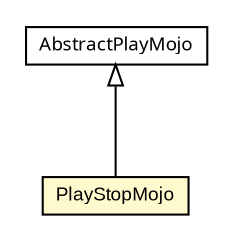#!/usr/local/bin/dot
#
# Class diagram 
# Generated by UmlGraph version 4.6 (http://www.spinellis.gr/sw/umlgraph)
#

digraph G {
	edge [fontname="arial",fontsize=10,labelfontname="arial",labelfontsize=10];
	node [fontname="arial",fontsize=10,shape=plaintext];
	// com.google.code.play.PlayStopMojo
	c835 [label=<<table border="0" cellborder="1" cellspacing="0" cellpadding="2" port="p" bgcolor="lemonChiffon" href="./PlayStopMojo.html">
		<tr><td><table border="0" cellspacing="0" cellpadding="1">
			<tr><td> PlayStopMojo </td></tr>
		</table></td></tr>
		</table>>, fontname="arial", fontcolor="black", fontsize=9.0];
	// com.google.code.play.AbstractPlayMojo
	c845 [label=<<table border="0" cellborder="1" cellspacing="0" cellpadding="2" port="p" href="./AbstractPlayMojo.html">
		<tr><td><table border="0" cellspacing="0" cellpadding="1">
			<tr><td><font face="ariali"> AbstractPlayMojo </font></td></tr>
		</table></td></tr>
		</table>>, fontname="arial", fontcolor="black", fontsize=9.0];
	//com.google.code.play.PlayStopMojo extends com.google.code.play.AbstractPlayMojo
	c845:p -> c835:p [dir=back,arrowtail=empty];
}

